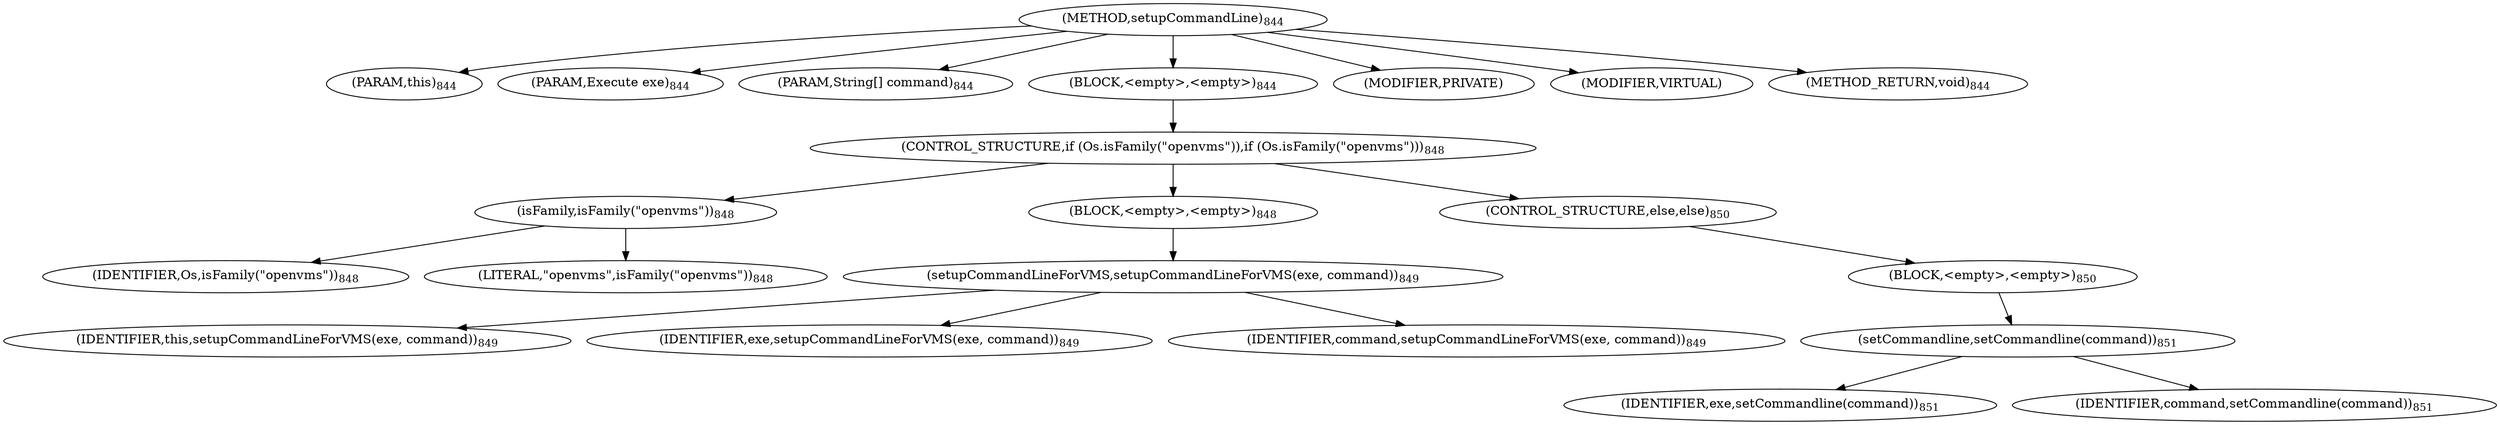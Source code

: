digraph "setupCommandLine" {  
"1862" [label = <(METHOD,setupCommandLine)<SUB>844</SUB>> ]
"137" [label = <(PARAM,this)<SUB>844</SUB>> ]
"1863" [label = <(PARAM,Execute exe)<SUB>844</SUB>> ]
"1864" [label = <(PARAM,String[] command)<SUB>844</SUB>> ]
"1865" [label = <(BLOCK,&lt;empty&gt;,&lt;empty&gt;)<SUB>844</SUB>> ]
"1866" [label = <(CONTROL_STRUCTURE,if (Os.isFamily(&quot;openvms&quot;)),if (Os.isFamily(&quot;openvms&quot;)))<SUB>848</SUB>> ]
"1867" [label = <(isFamily,isFamily(&quot;openvms&quot;))<SUB>848</SUB>> ]
"1868" [label = <(IDENTIFIER,Os,isFamily(&quot;openvms&quot;))<SUB>848</SUB>> ]
"1869" [label = <(LITERAL,&quot;openvms&quot;,isFamily(&quot;openvms&quot;))<SUB>848</SUB>> ]
"1870" [label = <(BLOCK,&lt;empty&gt;,&lt;empty&gt;)<SUB>848</SUB>> ]
"1871" [label = <(setupCommandLineForVMS,setupCommandLineForVMS(exe, command))<SUB>849</SUB>> ]
"136" [label = <(IDENTIFIER,this,setupCommandLineForVMS(exe, command))<SUB>849</SUB>> ]
"1872" [label = <(IDENTIFIER,exe,setupCommandLineForVMS(exe, command))<SUB>849</SUB>> ]
"1873" [label = <(IDENTIFIER,command,setupCommandLineForVMS(exe, command))<SUB>849</SUB>> ]
"1874" [label = <(CONTROL_STRUCTURE,else,else)<SUB>850</SUB>> ]
"1875" [label = <(BLOCK,&lt;empty&gt;,&lt;empty&gt;)<SUB>850</SUB>> ]
"1876" [label = <(setCommandline,setCommandline(command))<SUB>851</SUB>> ]
"1877" [label = <(IDENTIFIER,exe,setCommandline(command))<SUB>851</SUB>> ]
"1878" [label = <(IDENTIFIER,command,setCommandline(command))<SUB>851</SUB>> ]
"1879" [label = <(MODIFIER,PRIVATE)> ]
"1880" [label = <(MODIFIER,VIRTUAL)> ]
"1881" [label = <(METHOD_RETURN,void)<SUB>844</SUB>> ]
  "1862" -> "137" 
  "1862" -> "1863" 
  "1862" -> "1864" 
  "1862" -> "1865" 
  "1862" -> "1879" 
  "1862" -> "1880" 
  "1862" -> "1881" 
  "1865" -> "1866" 
  "1866" -> "1867" 
  "1866" -> "1870" 
  "1866" -> "1874" 
  "1867" -> "1868" 
  "1867" -> "1869" 
  "1870" -> "1871" 
  "1871" -> "136" 
  "1871" -> "1872" 
  "1871" -> "1873" 
  "1874" -> "1875" 
  "1875" -> "1876" 
  "1876" -> "1877" 
  "1876" -> "1878" 
}
